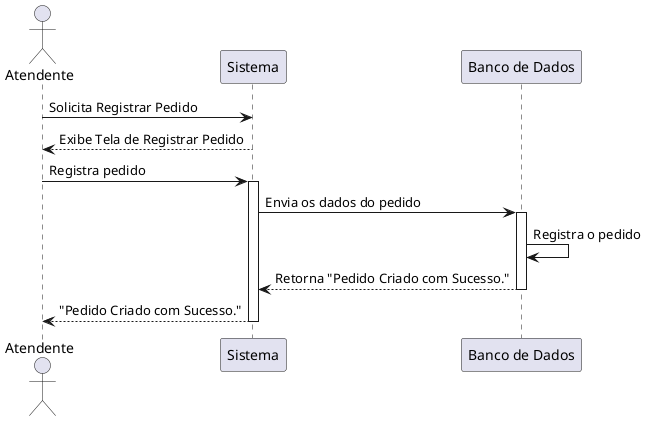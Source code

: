 
@startuml DSS - Registrar Pedido

    actor Atendente
    participant "Sistema" as Sys
    participant "Banco de Dados" as DB
    
    '1°Atendente acessa tela de realizar pedido
    Atendente -> Sys: Solicita Registrar Pedido
    Sys --> Atendente: Exibe Tela de Registrar Pedido

    '2°Atendente regsitra o pedido do cliente
    Atendente -> Sys: Registra pedido
    activate Sys
    Sys -> DB: Envia os dados do pedido
    activate DB
    DB -> DB: Registra o pedido
    DB --> Sys: Retorna "Pedido Criado com Sucesso."
    deactivate DB
    Sys --> Atendente: "Pedido Criado com Sucesso."
    deactivate Sys

@enduml
